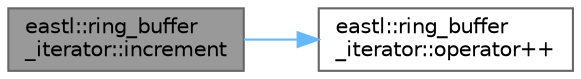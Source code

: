 digraph "eastl::ring_buffer_iterator::increment"
{
 // LATEX_PDF_SIZE
  bgcolor="transparent";
  edge [fontname=Helvetica,fontsize=10,labelfontname=Helvetica,labelfontsize=10];
  node [fontname=Helvetica,fontsize=10,shape=box,height=0.2,width=0.4];
  rankdir="LR";
  Node1 [id="Node000001",label="eastl::ring_buffer\l_iterator::increment",height=0.2,width=0.4,color="gray40", fillcolor="grey60", style="filled", fontcolor="black",tooltip=" "];
  Node1 -> Node2 [id="edge1_Node000001_Node000002",color="steelblue1",style="solid",tooltip=" "];
  Node2 [id="Node000002",label="eastl::ring_buffer\l_iterator::operator++",height=0.2,width=0.4,color="grey40", fillcolor="white", style="filled",URL="$structeastl_1_1ring__buffer__iterator.html#ac62f88fff4e48d5c85aac22136b68851",tooltip=" "];
}
